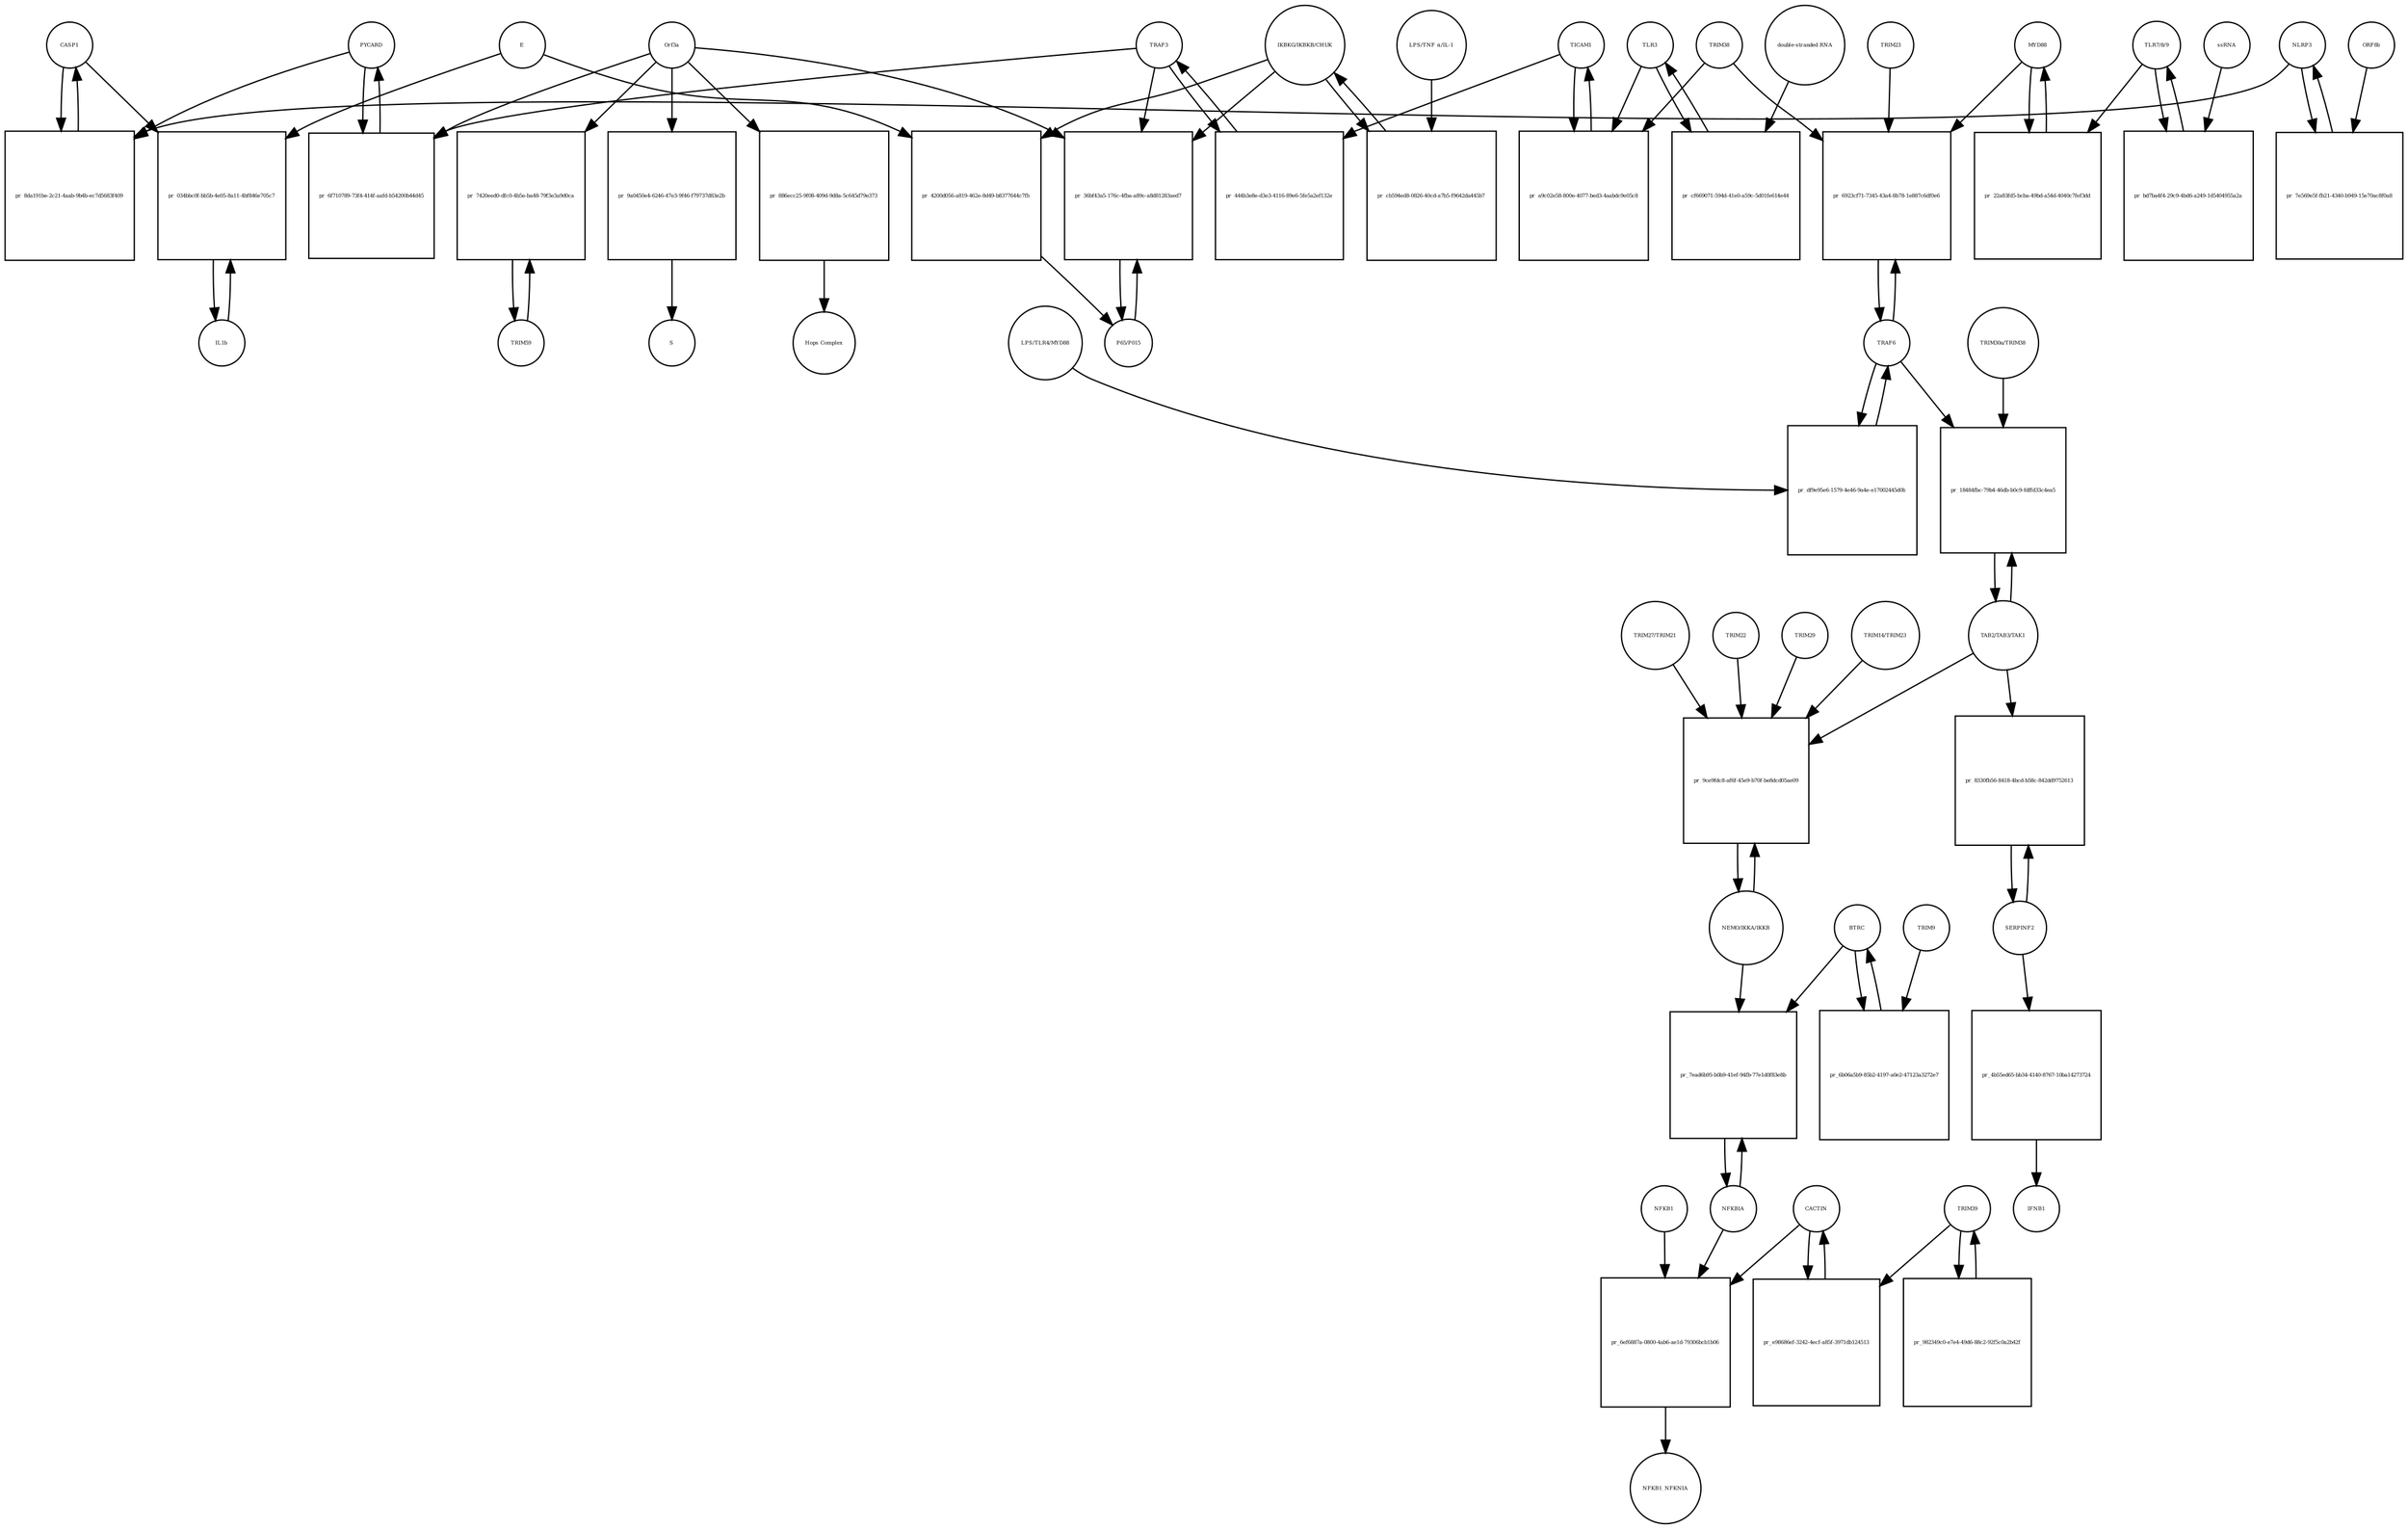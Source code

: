 strict digraph  {
CASP1 [annotation=urn_miriam_hgnc_1499, bipartite=0, cls=macromolecule, fontsize=4, label=CASP1, shape=circle];
"pr_8da191be-2c21-4aab-9b4b-ec7d5683f409" [annotation="", bipartite=1, cls=process, fontsize=4, label="pr_8da191be-2c21-4aab-9b4b-ec7d5683f409", shape=square];
PYCARD [annotation="", bipartite=0, cls="macromolecule multimer", fontsize=4, label=PYCARD, shape=circle];
NLRP3 [annotation="", bipartite=0, cls="macromolecule multimer", fontsize=4, label=NLRP3, shape=circle];
TRAF6 [annotation=urn_miriam_hgnc_12036, bipartite=0, cls=macromolecule, fontsize=4, label=TRAF6, shape=circle];
"pr_df9e95e6-1579-4e46-9a4e-e17002445d0b" [annotation="", bipartite=1, cls=process, fontsize=4, label="pr_df9e95e6-1579-4e46-9a4e-e17002445d0b", shape=square];
"LPS/TLR4/MYD88" [annotation="urn_miriam_hgnc_6121|urn_miriam_hgnc_11850|urn_miriam_hgnc_7562", bipartite=0, cls=complex, fontsize=4, label="LPS/TLR4/MYD88", shape=circle];
NFKBIA [annotation=urn_miriam_hgnc_7797, bipartite=0, cls=macromolecule, fontsize=4, label=NFKBIA, shape=circle];
"pr_7ead6b95-b0b9-41ef-94fb-77e1d0f83e8b" [annotation="", bipartite=1, cls=process, fontsize=4, label="pr_7ead6b95-b0b9-41ef-94fb-77e1d0f83e8b", shape=square];
BTRC [annotation=urn_miriam_hgnc_1144, bipartite=0, cls=macromolecule, fontsize=4, label=BTRC, shape=circle];
"NEMO/IKKA/IKKB" [annotation="urn_miriam_hgnc_5961|urn_miriam_hgnc_5960|urn_miriam_hgnc_1974", bipartite=0, cls=complex, fontsize=4, label="NEMO/IKKA/IKKB", shape=circle];
IL1b [annotation=urn_miriam_hgnc_5992, bipartite=0, cls=macromolecule, fontsize=4, label=IL1b, shape=circle];
"pr_034bbc0f-bb5b-4e05-8a11-4bf846e705c7" [annotation="", bipartite=1, cls=process, fontsize=4, label="pr_034bbc0f-bb5b-4e05-8a11-4bf846e705c7", shape=square];
E [annotation=urn_miriam_ncbiprotein_1796318600, bipartite=0, cls=macromolecule, fontsize=4, label=E, shape=circle];
SERPINF2 [annotation=urn_miriam_hgnc_9075, bipartite=0, cls=macromolecule, fontsize=4, label=SERPINF2, shape=circle];
"pr_4b55ed65-bb34-4140-8767-10ba14273724" [annotation="", bipartite=1, cls=process, fontsize=4, label="pr_4b55ed65-bb34-4140-8767-10ba14273724", shape=square];
IFNB1 [annotation=urn_miriam_pubmed_5434, bipartite=0, cls=macromolecule, fontsize=4, label=IFNB1, shape=circle];
TLR3 [annotation=urn_miriam_hgnc_11849, bipartite=0, cls=macromolecule, fontsize=4, label=TLR3, shape=circle];
"pr_cf669071-594d-41e0-a59c-5d01fe614e44" [annotation="", bipartite=1, cls=process, fontsize=4, label="pr_cf669071-594d-41e0-a59c-5d01fe614e44", shape=square];
"double-stranded RNA" [annotation="", bipartite=0, cls="nucleic acid feature", fontsize=4, label="double-stranded RNA", shape=circle];
TICAM1 [annotation=urn_miriam_hgnc_18348, bipartite=0, cls=macromolecule, fontsize=4, label=TICAM1, shape=circle];
"pr_a9c02e58-800e-4077-bed3-4aabdc9e05c8" [annotation="", bipartite=1, cls=process, fontsize=4, label="pr_a9c02e58-800e-4077-bed3-4aabdc9e05c8", shape=square];
TRIM38 [annotation=urn_miriam_hgnc_10059, bipartite=0, cls=macromolecule, fontsize=4, label=TRIM38, shape=circle];
TRIM59 [annotation="urn_miriam_pubmed_22588174|urn_miriam_hgnc_30834", bipartite=0, cls=macromolecule, fontsize=4, label=TRIM59, shape=circle];
"pr_7420eed0-dfc0-4b5e-ba48-79f3e3a9d0ca" [annotation="", bipartite=1, cls=process, fontsize=4, label="pr_7420eed0-dfc0-4b5e-ba48-79f3e3a9d0ca", shape=square];
Orf3a [annotation=urn_miriam_uniprot_P0DTC3, bipartite=0, cls=macromolecule, fontsize=4, label=Orf3a, shape=circle];
"TLR7/8/9" [annotation="urn_miriam_hgnc_15633|urn_miriam_hgnc_15632|urn_miriam_hgnc_15631", bipartite=0, cls=complex, fontsize=4, label="TLR7/8/9", shape=circle];
"pr_bd7ba4f4-29c9-4bd6-a249-1d5404955a2a" [annotation="", bipartite=1, cls=process, fontsize=4, label="pr_bd7ba4f4-29c9-4bd6-a249-1d5404955a2a", shape=square];
ssRNA [annotation="", bipartite=0, cls="nucleic acid feature", fontsize=4, label=ssRNA, shape=circle];
MYD88 [annotation=urn_miriam_hgnc_7562, bipartite=0, cls=macromolecule, fontsize=4, label=MYD88, shape=circle];
"pr_22a83fd5-bcba-49bd-a54d-4040c7fef3dd" [annotation="", bipartite=1, cls=process, fontsize=4, label="pr_22a83fd5-bcba-49bd-a54d-4040c7fef3dd", shape=square];
"pr_6923cf71-7345-43a4-8b78-1e887c6df0e6" [annotation="", bipartite=1, cls=process, fontsize=4, label="pr_6923cf71-7345-43a4-8b78-1e887c6df0e6", shape=square];
TRIM23 [annotation=urn_miriam_hgnc_660, bipartite=0, cls=macromolecule, fontsize=4, label=TRIM23, shape=circle];
"TAB2/TAB3/TAK1" [annotation="urn_miriam_hgnc_17075|urn_miriam_hgnc_30681|urn_miriam_hgnc_6859", bipartite=0, cls=complex, fontsize=4, label="TAB2/TAB3/TAK1", shape=circle];
"pr_18484fbc-79b4-46db-b0c9-fdffd33c4ea5" [annotation="", bipartite=1, cls=process, fontsize=4, label="pr_18484fbc-79b4-46db-b0c9-fdffd33c4ea5", shape=square];
"TRIM30a/TRIM38" [annotation="urn_miriam_hgnc_10059|urn_miriam_uniprot_P15533", bipartite=0, cls=complex, fontsize=4, label="TRIM30a/TRIM38", shape=circle];
"pr_9ce9fdc8-af6f-45e9-b70f-be8dcd05ae09" [annotation="", bipartite=1, cls=process, fontsize=4, label="pr_9ce9fdc8-af6f-45e9-b70f-be8dcd05ae09", shape=square];
TRIM22 [annotation=urn_miriam_hgnc_16379, bipartite=0, cls=macromolecule, fontsize=4, label=TRIM22, shape=circle];
TRIM29 [annotation=urn_miriam_hgnc_17274, bipartite=0, cls=macromolecule, fontsize=4, label=TRIM29, shape=circle];
"TRIM14/TRIM23" [annotation="urn_miriam_hgnc_16283|urn_miriam_hgnc_660", bipartite=0, cls=complex, fontsize=4, label="TRIM14/TRIM23", shape=circle];
"TRIM27/TRIM21" [annotation="urn_miriam_hgnc_9975|urn_miriam_hgnc_11312", bipartite=0, cls=complex, fontsize=4, label="TRIM27/TRIM21", shape=circle];
"pr_8330fb56-8418-4bcd-b58c-842dd9752613" [annotation="", bipartite=1, cls=process, fontsize=4, label="pr_8330fb56-8418-4bcd-b58c-842dd9752613", shape=square];
TRAF3 [annotation=urn_miriam_hgnc_12033, bipartite=0, cls=macromolecule, fontsize=4, label=TRAF3, shape=circle];
"pr_444b3e8e-d3e3-4116-89e6-5fe5a2ef132e" [annotation="", bipartite=1, cls=process, fontsize=4, label="pr_444b3e8e-d3e3-4116-89e6-5fe5a2ef132e", shape=square];
NFKB1 [annotation=urn_miriam_hgnc_7794, bipartite=0, cls=macromolecule, fontsize=4, label=NFKB1, shape=circle];
"pr_6ef6887a-0800-4ab6-ae1d-79306bcb1b06" [annotation="", bipartite=1, cls=process, fontsize=4, label="pr_6ef6887a-0800-4ab6-ae1d-79306bcb1b06", shape=square];
NFKB1_NFKNIA [annotation="", bipartite=0, cls=complex, fontsize=4, label=NFKB1_NFKNIA, shape=circle];
CACTIN [annotation=urn_miriam_hgnc_29938, bipartite=0, cls=macromolecule, fontsize=4, label=CACTIN, shape=circle];
"IKBKG/IKBKB/CHUK" [annotation="urn_miriam_hgnc_5961|urn_miriam_hgnc_5960|urn_miriam_hgnc_1974", bipartite=0, cls=complex, fontsize=4, label="IKBKG/IKBKB/CHUK", shape=circle];
"pr_cb594ed8-0826-40cd-a7b5-f9642da445b7" [annotation="", bipartite=1, cls=process, fontsize=4, label="pr_cb594ed8-0826-40cd-a7b5-f9642da445b7", shape=square];
"LPS/TNF α/IL-1" [annotation="urn_miriam_hgnc_6121|urn_miriam_hgnc_11916|urn_miriam_hgnc_5991", bipartite=0, cls=complex, fontsize=4, label="LPS/TNF α/IL-1", shape=circle];
"pr_9a0450e4-6246-47e3-9f46-f79737d83e2b" [annotation="", bipartite=1, cls=process, fontsize=4, label="pr_9a0450e4-6246-47e3-9f46-f79737d83e2b", shape=square];
S [annotation=urn_miriam_uniprot_P0DTC2, bipartite=0, cls=macromolecule, fontsize=4, label=S, shape=circle];
"P65/P015" [annotation="urn_miriam_hgnc_9955|urn_miriam_hgnc_7794", bipartite=0, cls=complex, fontsize=4, label="P65/P015", shape=circle];
"pr_36bf43a5-176c-4fba-a89c-a8d81283aed7" [annotation="", bipartite=1, cls=process, fontsize=4, label="pr_36bf43a5-176c-4fba-a89c-a8d81283aed7", shape=square];
"pr_6f710789-73f4-414f-aafd-b54200b44d45" [annotation="", bipartite=1, cls=process, fontsize=4, label="pr_6f710789-73f4-414f-aafd-b54200b44d45", shape=square];
"pr_7e569e5f-fb21-4340-b949-15e70ac8f0a8" [annotation="", bipartite=1, cls=process, fontsize=4, label="pr_7e569e5f-fb21-4340-b949-15e70ac8f0a8", shape=square];
ORF8b [annotation=urn_miriam_ncbiprotein_BCD58760, bipartite=0, cls=macromolecule, fontsize=4, label=ORF8b, shape=circle];
"pr_6b06a5b9-85b2-4197-a0e2-47123a3272e7" [annotation="", bipartite=1, cls=process, fontsize=4, label="pr_6b06a5b9-85b2-4197-a0e2-47123a3272e7", shape=square];
TRIM9 [annotation=urn_miriam_hgnc_16288, bipartite=0, cls=macromolecule, fontsize=4, label=TRIM9, shape=circle];
"pr_4200d056-a819-462e-8d49-b8377644c7fb" [annotation="", bipartite=1, cls=process, fontsize=4, label="pr_4200d056-a819-462e-8d49-b8377644c7fb", shape=square];
"pr_e98686ef-3242-4ecf-a85f-3971db124513" [annotation="", bipartite=1, cls=process, fontsize=4, label="pr_e98686ef-3242-4ecf-a85f-3971db124513", shape=square];
TRIM39 [annotation=urn_miriam_hgnc_10065, bipartite=0, cls=macromolecule, fontsize=4, label=TRIM39, shape=circle];
"pr_982349c0-e7e4-49d6-88c2-92f5c0a2b42f" [annotation="", bipartite=1, cls=process, fontsize=4, label="pr_982349c0-e7e4-49d6-88c2-92f5c0a2b42f", shape=square];
"pr_886ecc25-9f08-409d-9d8a-5c645d79e373" [annotation="", bipartite=1, cls=process, fontsize=4, label="pr_886ecc25-9f08-409d-9d8a-5c645d79e373", shape=square];
"Hops Complex" [annotation="urn_miriam_uniprot_J9TC74|urn_miriam_hgnc_14583|urn_miriam_hgnc_20593|urn_miriam_hgnc_24048|urn_miriam_hgnc_5013|urn_miriam_hgnc_20266", bipartite=0, cls=complex, fontsize=4, label="Hops Complex", shape=circle];
CASP1 -> "pr_8da191be-2c21-4aab-9b4b-ec7d5683f409"  [annotation="", interaction_type=consumption];
CASP1 -> "pr_034bbc0f-bb5b-4e05-8a11-4bf846e705c7"  [annotation=urn_miriam_pubmed_31034780, interaction_type=catalysis];
"pr_8da191be-2c21-4aab-9b4b-ec7d5683f409" -> CASP1  [annotation="", interaction_type=production];
PYCARD -> "pr_8da191be-2c21-4aab-9b4b-ec7d5683f409"  [annotation="", interaction_type=consumption];
PYCARD -> "pr_6f710789-73f4-414f-aafd-b54200b44d45"  [annotation="", interaction_type=consumption];
NLRP3 -> "pr_8da191be-2c21-4aab-9b4b-ec7d5683f409"  [annotation="", interaction_type=consumption];
NLRP3 -> "pr_7e569e5f-fb21-4340-b949-15e70ac8f0a8"  [annotation="", interaction_type=consumption];
TRAF6 -> "pr_df9e95e6-1579-4e46-9a4e-e17002445d0b"  [annotation="", interaction_type=consumption];
TRAF6 -> "pr_6923cf71-7345-43a4-8b78-1e887c6df0e6"  [annotation="", interaction_type=consumption];
TRAF6 -> "pr_18484fbc-79b4-46db-b0c9-fdffd33c4ea5"  [annotation="urn_miriam_pubmed_23758787|urn_miriam_pubmed_25172371|urn_miriam_pubmed_18345001", interaction_type="necessary stimulation"];
"pr_df9e95e6-1579-4e46-9a4e-e17002445d0b" -> TRAF6  [annotation="", interaction_type=production];
"LPS/TLR4/MYD88" -> "pr_df9e95e6-1579-4e46-9a4e-e17002445d0b"  [annotation=urn_miriam_pubmed_23758787, interaction_type=catalysis];
NFKBIA -> "pr_7ead6b95-b0b9-41ef-94fb-77e1d0f83e8b"  [annotation="", interaction_type=consumption];
NFKBIA -> "pr_6ef6887a-0800-4ab6-ae1d-79306bcb1b06"  [annotation="", interaction_type=consumption];
"pr_7ead6b95-b0b9-41ef-94fb-77e1d0f83e8b" -> NFKBIA  [annotation="", interaction_type=production];
BTRC -> "pr_7ead6b95-b0b9-41ef-94fb-77e1d0f83e8b"  [annotation=urn_miriam_pubmed_21135871, interaction_type=catalysis];
BTRC -> "pr_6b06a5b9-85b2-4197-a0e2-47123a3272e7"  [annotation="", interaction_type=consumption];
"NEMO/IKKA/IKKB" -> "pr_7ead6b95-b0b9-41ef-94fb-77e1d0f83e8b"  [annotation=urn_miriam_pubmed_21135871, interaction_type=catalysis];
"NEMO/IKKA/IKKB" -> "pr_9ce9fdc8-af6f-45e9-b70f-be8dcd05ae09"  [annotation="", interaction_type=consumption];
IL1b -> "pr_034bbc0f-bb5b-4e05-8a11-4bf846e705c7"  [annotation="", interaction_type=consumption];
"pr_034bbc0f-bb5b-4e05-8a11-4bf846e705c7" -> IL1b  [annotation="", interaction_type=production];
E -> "pr_034bbc0f-bb5b-4e05-8a11-4bf846e705c7"  [annotation=urn_miriam_pubmed_31034780, interaction_type=catalysis];
E -> "pr_4200d056-a819-462e-8d49-b8377644c7fb"  [annotation="urn_miriam_pubmed_32172672|urn_miriam_taxonomy_2697049", interaction_type="necessary stimulation"];
SERPINF2 -> "pr_4b55ed65-bb34-4140-8767-10ba14273724"  [annotation="", interaction_type=consumption];
SERPINF2 -> "pr_8330fb56-8418-4bcd-b58c-842dd9752613"  [annotation="", interaction_type=consumption];
"pr_4b55ed65-bb34-4140-8767-10ba14273724" -> IFNB1  [annotation="", interaction_type=production];
TLR3 -> "pr_cf669071-594d-41e0-a59c-5d01fe614e44"  [annotation="", interaction_type=consumption];
TLR3 -> "pr_a9c02e58-800e-4077-bed3-4aabdc9e05c8"  [annotation="urn_miriam_pubmed_23758787|urn_miriam_pubmed_22539786", interaction_type="necessary stimulation"];
"pr_cf669071-594d-41e0-a59c-5d01fe614e44" -> TLR3  [annotation="", interaction_type=production];
"double-stranded RNA" -> "pr_cf669071-594d-41e0-a59c-5d01fe614e44"  [annotation=urn_miriam_pubmed_23758787, interaction_type="necessary stimulation"];
TICAM1 -> "pr_a9c02e58-800e-4077-bed3-4aabdc9e05c8"  [annotation="", interaction_type=consumption];
TICAM1 -> "pr_444b3e8e-d3e3-4116-89e6-5fe5a2ef132e"  [annotation=urn_miriam_pubmed_28829373, interaction_type="necessary stimulation"];
"pr_a9c02e58-800e-4077-bed3-4aabdc9e05c8" -> TICAM1  [annotation="", interaction_type=production];
TRIM38 -> "pr_a9c02e58-800e-4077-bed3-4aabdc9e05c8"  [annotation="urn_miriam_pubmed_23758787|urn_miriam_pubmed_22539786", interaction_type=inhibition];
TRIM38 -> "pr_6923cf71-7345-43a4-8b78-1e887c6df0e6"  [annotation="urn_miriam_pubmed_15361868|urn_miriam_pubmed_22539786|urn_miriam_pubmed_20724660", interaction_type=inhibition];
TRIM59 -> "pr_7420eed0-dfc0-4b5e-ba48-79f3e3a9d0ca"  [annotation="", interaction_type=consumption];
"pr_7420eed0-dfc0-4b5e-ba48-79f3e3a9d0ca" -> TRIM59  [annotation="", interaction_type=production];
Orf3a -> "pr_7420eed0-dfc0-4b5e-ba48-79f3e3a9d0ca"  [annotation=urn_miriam_pubmed_28829373, interaction_type="necessary stimulation"];
Orf3a -> "pr_9a0450e4-6246-47e3-9f46-f79737d83e2b"  [annotation=urn_miriam_pubmed_32172672, interaction_type="necessary stimulation"];
Orf3a -> "pr_36bf43a5-176c-4fba-a89c-a8d81283aed7"  [annotation="urn_miriam_pubmed_31034780|urn_miriam_pubmed_32172672", interaction_type="necessary stimulation"];
Orf3a -> "pr_6f710789-73f4-414f-aafd-b54200b44d45"  [annotation=urn_miriam_pubmed_32172672, interaction_type="necessary stimulation"];
Orf3a -> "pr_886ecc25-9f08-409d-9d8a-5c645d79e373"  [annotation="urn_miriam_pubmed_15316659|urn_miriam_pubmed_17715238|urn_miriam_pubmed_25375324|urn_miriam_pubmed_19590927", interaction_type="necessary stimulation"];
"TLR7/8/9" -> "pr_bd7ba4f4-29c9-4bd6-a249-1d5404955a2a"  [annotation="", interaction_type=consumption];
"TLR7/8/9" -> "pr_22a83fd5-bcba-49bd-a54d-4040c7fef3dd"  [annotation=urn_miriam_pubmed_15361868, interaction_type="necessary stimulation"];
"pr_bd7ba4f4-29c9-4bd6-a249-1d5404955a2a" -> "TLR7/8/9"  [annotation="", interaction_type=production];
ssRNA -> "pr_bd7ba4f4-29c9-4bd6-a249-1d5404955a2a"  [annotation=urn_miriam_pubmed_21782231, interaction_type="necessary stimulation"];
MYD88 -> "pr_22a83fd5-bcba-49bd-a54d-4040c7fef3dd"  [annotation="", interaction_type=consumption];
MYD88 -> "pr_6923cf71-7345-43a4-8b78-1e887c6df0e6"  [annotation="urn_miriam_pubmed_15361868|urn_miriam_pubmed_22539786|urn_miriam_pubmed_20724660", interaction_type="necessary stimulation"];
"pr_22a83fd5-bcba-49bd-a54d-4040c7fef3dd" -> MYD88  [annotation="", interaction_type=production];
"pr_6923cf71-7345-43a4-8b78-1e887c6df0e6" -> TRAF6  [annotation="", interaction_type=production];
TRIM23 -> "pr_6923cf71-7345-43a4-8b78-1e887c6df0e6"  [annotation="urn_miriam_pubmed_15361868|urn_miriam_pubmed_22539786|urn_miriam_pubmed_20724660", interaction_type="necessary stimulation"];
"TAB2/TAB3/TAK1" -> "pr_18484fbc-79b4-46db-b0c9-fdffd33c4ea5"  [annotation="", interaction_type=consumption];
"TAB2/TAB3/TAK1" -> "pr_9ce9fdc8-af6f-45e9-b70f-be8dcd05ae09"  [annotation="urn_miriam_pubmed_23758787|urn_miriam_pubmed_23408607|urn_miriam_pubmed_26358190|urn_miriam_pubmed_27695001|urn_miriam_pubmed_24379373|urn_miriam_pubmed_20724660", interaction_type="necessary stimulation"];
"TAB2/TAB3/TAK1" -> "pr_8330fb56-8418-4bcd-b58c-842dd9752613"  [annotation=urn_miriam_pubmed_17706453, interaction_type="necessary stimulation"];
"pr_18484fbc-79b4-46db-b0c9-fdffd33c4ea5" -> "TAB2/TAB3/TAK1"  [annotation="", interaction_type=production];
"TRIM30a/TRIM38" -> "pr_18484fbc-79b4-46db-b0c9-fdffd33c4ea5"  [annotation="urn_miriam_pubmed_23758787|urn_miriam_pubmed_25172371|urn_miriam_pubmed_18345001", interaction_type=inhibition];
"pr_9ce9fdc8-af6f-45e9-b70f-be8dcd05ae09" -> "NEMO/IKKA/IKKB"  [annotation="", interaction_type=production];
TRIM22 -> "pr_9ce9fdc8-af6f-45e9-b70f-be8dcd05ae09"  [annotation="urn_miriam_pubmed_23758787|urn_miriam_pubmed_23408607|urn_miriam_pubmed_26358190|urn_miriam_pubmed_27695001|urn_miriam_pubmed_24379373|urn_miriam_pubmed_20724660", interaction_type=inhibition];
TRIM29 -> "pr_9ce9fdc8-af6f-45e9-b70f-be8dcd05ae09"  [annotation="urn_miriam_pubmed_23758787|urn_miriam_pubmed_23408607|urn_miriam_pubmed_26358190|urn_miriam_pubmed_27695001|urn_miriam_pubmed_24379373|urn_miriam_pubmed_20724660", interaction_type=inhibition];
"TRIM14/TRIM23" -> "pr_9ce9fdc8-af6f-45e9-b70f-be8dcd05ae09"  [annotation="urn_miriam_pubmed_23758787|urn_miriam_pubmed_23408607|urn_miriam_pubmed_26358190|urn_miriam_pubmed_27695001|urn_miriam_pubmed_24379373|urn_miriam_pubmed_20724660", interaction_type="necessary stimulation"];
"TRIM27/TRIM21" -> "pr_9ce9fdc8-af6f-45e9-b70f-be8dcd05ae09"  [annotation="urn_miriam_pubmed_23758787|urn_miriam_pubmed_23408607|urn_miriam_pubmed_26358190|urn_miriam_pubmed_27695001|urn_miriam_pubmed_24379373|urn_miriam_pubmed_20724660", interaction_type=inhibition];
"pr_8330fb56-8418-4bcd-b58c-842dd9752613" -> SERPINF2  [annotation="", interaction_type=production];
TRAF3 -> "pr_444b3e8e-d3e3-4116-89e6-5fe5a2ef132e"  [annotation="", interaction_type=consumption];
TRAF3 -> "pr_36bf43a5-176c-4fba-a89c-a8d81283aed7"  [annotation="urn_miriam_pubmed_31034780|urn_miriam_pubmed_32172672", interaction_type=catalysis];
TRAF3 -> "pr_6f710789-73f4-414f-aafd-b54200b44d45"  [annotation=urn_miriam_pubmed_32172672, interaction_type=catalysis];
"pr_444b3e8e-d3e3-4116-89e6-5fe5a2ef132e" -> TRAF3  [annotation="", interaction_type=production];
NFKB1 -> "pr_6ef6887a-0800-4ab6-ae1d-79306bcb1b06"  [annotation="", interaction_type=consumption];
"pr_6ef6887a-0800-4ab6-ae1d-79306bcb1b06" -> NFKB1_NFKNIA  [annotation="", interaction_type=production];
CACTIN -> "pr_6ef6887a-0800-4ab6-ae1d-79306bcb1b06"  [annotation=urn_miriam_pubmed_26999213, interaction_type=inhibition];
CACTIN -> "pr_e98686ef-3242-4ecf-a85f-3971db124513"  [annotation="", interaction_type=consumption];
"IKBKG/IKBKB/CHUK" -> "pr_cb594ed8-0826-40cd-a7b5-f9642da445b7"  [annotation="", interaction_type=consumption];
"IKBKG/IKBKB/CHUK" -> "pr_36bf43a5-176c-4fba-a89c-a8d81283aed7"  [annotation="urn_miriam_pubmed_31034780|urn_miriam_pubmed_32172672", interaction_type=catalysis];
"IKBKG/IKBKB/CHUK" -> "pr_4200d056-a819-462e-8d49-b8377644c7fb"  [annotation="", interaction_type=consumption];
"pr_cb594ed8-0826-40cd-a7b5-f9642da445b7" -> "IKBKG/IKBKB/CHUK"  [annotation="", interaction_type=production];
"LPS/TNF α/IL-1" -> "pr_cb594ed8-0826-40cd-a7b5-f9642da445b7"  [annotation="urn_miriam_pubmed_32172672|urn_miriam_taxonomy_2697049", interaction_type=catalysis];
"pr_9a0450e4-6246-47e3-9f46-f79737d83e2b" -> S  [annotation="", interaction_type=production];
"P65/P015" -> "pr_36bf43a5-176c-4fba-a89c-a8d81283aed7"  [annotation="", interaction_type=consumption];
"pr_36bf43a5-176c-4fba-a89c-a8d81283aed7" -> "P65/P015"  [annotation="", interaction_type=production];
"pr_6f710789-73f4-414f-aafd-b54200b44d45" -> PYCARD  [annotation="", interaction_type=production];
"pr_7e569e5f-fb21-4340-b949-15e70ac8f0a8" -> NLRP3  [annotation="", interaction_type=production];
ORF8b -> "pr_7e569e5f-fb21-4340-b949-15e70ac8f0a8"  [annotation=urn_miriam_pubmed_32172672, interaction_type="necessary stimulation"];
"pr_6b06a5b9-85b2-4197-a0e2-47123a3272e7" -> BTRC  [annotation="", interaction_type=production];
TRIM9 -> "pr_6b06a5b9-85b2-4197-a0e2-47123a3272e7"  [annotation=urn_miriam_pubmed_21135871, interaction_type=inhibition];
"pr_4200d056-a819-462e-8d49-b8377644c7fb" -> "P65/P015"  [annotation="", interaction_type=production];
"pr_e98686ef-3242-4ecf-a85f-3971db124513" -> CACTIN  [annotation="", interaction_type=production];
TRIM39 -> "pr_e98686ef-3242-4ecf-a85f-3971db124513"  [annotation=urn_miriam_pubmed_26999213, interaction_type="necessary stimulation"];
TRIM39 -> "pr_982349c0-e7e4-49d6-88c2-92f5c0a2b42f"  [annotation="", interaction_type=consumption];
"pr_982349c0-e7e4-49d6-88c2-92f5c0a2b42f" -> TRIM39  [annotation="", interaction_type=production];
"pr_886ecc25-9f08-409d-9d8a-5c645d79e373" -> "Hops Complex"  [annotation="", interaction_type=production];
}
